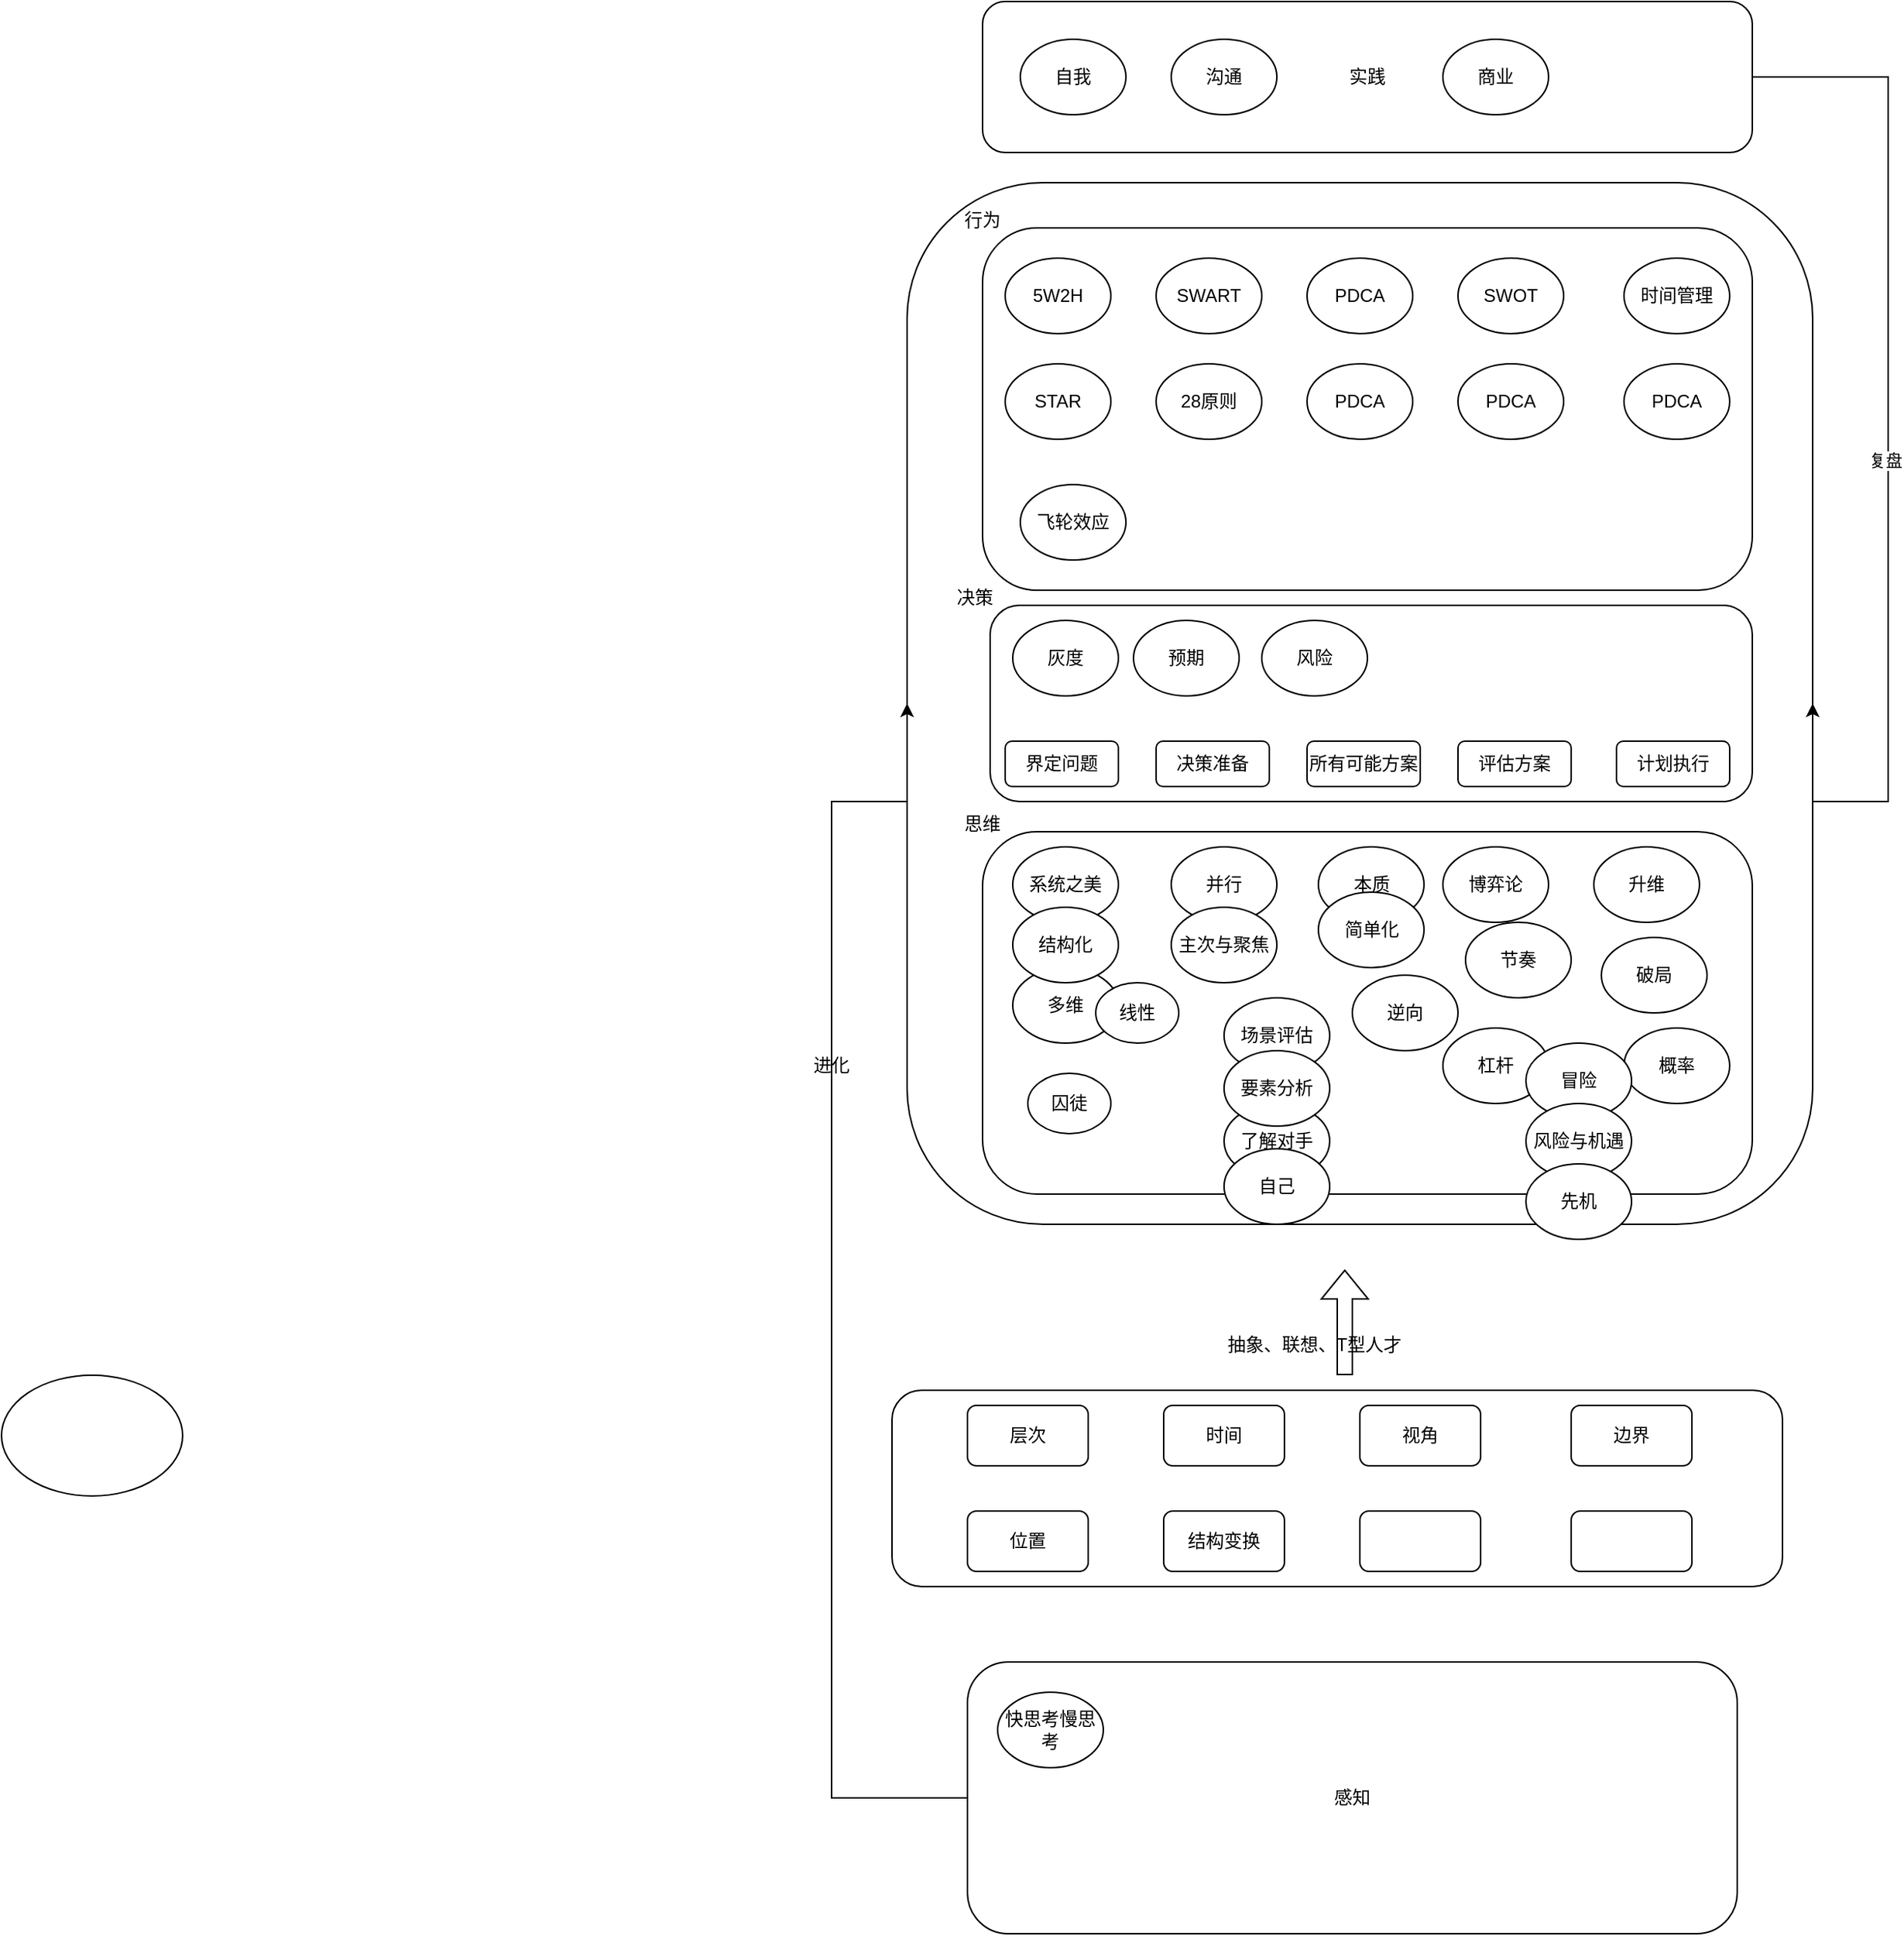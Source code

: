 <mxfile version="17.4.0" type="github">
  <diagram id="6t-HRYRo3RntBsjj9dX_" name="Page-1">
    <mxGraphModel dx="2249" dy="1969" grid="1" gridSize="10" guides="1" tooltips="1" connect="1" arrows="1" fold="1" page="1" pageScale="1" pageWidth="827" pageHeight="1169" math="0" shadow="0">
      <root>
        <mxCell id="0" />
        <mxCell id="1" parent="0" />
        <mxCell id="4zZC_BVY_g6dotP5J9YV-59" value="" style="rounded=1;whiteSpace=wrap;html=1;" vertex="1" parent="1">
          <mxGeometry x="150" y="530" width="590" height="130" as="geometry" />
        </mxCell>
        <mxCell id="4zZC_BVY_g6dotP5J9YV-17" value="" style="rounded=1;whiteSpace=wrap;html=1;" vertex="1" parent="1">
          <mxGeometry x="160" y="-270" width="600" height="690" as="geometry" />
        </mxCell>
        <mxCell id="4zZC_BVY_g6dotP5J9YV-1" value="层次" style="rounded=1;whiteSpace=wrap;html=1;" vertex="1" parent="1">
          <mxGeometry x="200" y="540" width="80" height="40" as="geometry" />
        </mxCell>
        <mxCell id="4zZC_BVY_g6dotP5J9YV-20" style="edgeStyle=orthogonalEdgeStyle;rounded=0;orthogonalLoop=1;jettySize=auto;html=1;exitX=0;exitY=0.5;exitDx=0;exitDy=0;entryX=0;entryY=0.5;entryDx=0;entryDy=0;" edge="1" parent="1" source="4zZC_BVY_g6dotP5J9YV-2" target="4zZC_BVY_g6dotP5J9YV-17">
          <mxGeometry relative="1" as="geometry">
            <Array as="points">
              <mxPoint x="110" y="800" />
              <mxPoint x="110" y="140" />
              <mxPoint x="160" y="140" />
            </Array>
          </mxGeometry>
        </mxCell>
        <mxCell id="4zZC_BVY_g6dotP5J9YV-2" value="感知" style="rounded=1;whiteSpace=wrap;html=1;" vertex="1" parent="1">
          <mxGeometry x="200" y="710" width="510" height="180" as="geometry" />
        </mxCell>
        <mxCell id="4zZC_BVY_g6dotP5J9YV-3" value="时间" style="rounded=1;whiteSpace=wrap;html=1;" vertex="1" parent="1">
          <mxGeometry x="330" y="540" width="80" height="40" as="geometry" />
        </mxCell>
        <mxCell id="4zZC_BVY_g6dotP5J9YV-4" value="视角" style="rounded=1;whiteSpace=wrap;html=1;" vertex="1" parent="1">
          <mxGeometry x="460" y="540" width="80" height="40" as="geometry" />
        </mxCell>
        <mxCell id="4zZC_BVY_g6dotP5J9YV-5" value="边界" style="rounded=1;whiteSpace=wrap;html=1;" vertex="1" parent="1">
          <mxGeometry x="600" y="540" width="80" height="40" as="geometry" />
        </mxCell>
        <mxCell id="4zZC_BVY_g6dotP5J9YV-6" value="" style="rounded=1;whiteSpace=wrap;html=1;" vertex="1" parent="1">
          <mxGeometry x="210" y="160" width="510" height="240" as="geometry" />
        </mxCell>
        <mxCell id="4zZC_BVY_g6dotP5J9YV-7" value="系统之美" style="ellipse;whiteSpace=wrap;html=1;" vertex="1" parent="1">
          <mxGeometry x="230" y="170" width="70" height="50" as="geometry" />
        </mxCell>
        <mxCell id="4zZC_BVY_g6dotP5J9YV-8" value="多维" style="ellipse;whiteSpace=wrap;html=1;" vertex="1" parent="1">
          <mxGeometry x="230" y="250" width="70" height="50" as="geometry" />
        </mxCell>
        <mxCell id="4zZC_BVY_g6dotP5J9YV-9" value="博弈论" style="ellipse;whiteSpace=wrap;html=1;" vertex="1" parent="1">
          <mxGeometry x="515" y="170" width="70" height="50" as="geometry" />
        </mxCell>
        <mxCell id="4zZC_BVY_g6dotP5J9YV-10" value="结构化" style="ellipse;whiteSpace=wrap;html=1;" vertex="1" parent="1">
          <mxGeometry x="230" y="210" width="70" height="50" as="geometry" />
        </mxCell>
        <mxCell id="4zZC_BVY_g6dotP5J9YV-11" value="" style="rounded=1;whiteSpace=wrap;html=1;" vertex="1" parent="1">
          <mxGeometry x="210" y="-240" width="510" height="240" as="geometry" />
        </mxCell>
        <mxCell id="4zZC_BVY_g6dotP5J9YV-12" value="思维" style="text;html=1;strokeColor=none;fillColor=none;align=center;verticalAlign=middle;whiteSpace=wrap;rounded=0;" vertex="1" parent="1">
          <mxGeometry x="180" y="140" width="60" height="30" as="geometry" />
        </mxCell>
        <mxCell id="4zZC_BVY_g6dotP5J9YV-13" value="行为" style="text;html=1;strokeColor=none;fillColor=none;align=center;verticalAlign=middle;whiteSpace=wrap;rounded=0;" vertex="1" parent="1">
          <mxGeometry x="180" y="-260" width="60" height="30" as="geometry" />
        </mxCell>
        <mxCell id="4zZC_BVY_g6dotP5J9YV-14" value="STAR" style="ellipse;whiteSpace=wrap;html=1;" vertex="1" parent="1">
          <mxGeometry x="225" y="-150" width="70" height="50" as="geometry" />
        </mxCell>
        <mxCell id="4zZC_BVY_g6dotP5J9YV-15" value="28原则" style="ellipse;whiteSpace=wrap;html=1;" vertex="1" parent="1">
          <mxGeometry x="325" y="-150" width="70" height="50" as="geometry" />
        </mxCell>
        <mxCell id="4zZC_BVY_g6dotP5J9YV-18" style="edgeStyle=orthogonalEdgeStyle;rounded=0;orthogonalLoop=1;jettySize=auto;html=1;exitX=1;exitY=0.5;exitDx=0;exitDy=0;entryX=1;entryY=0.5;entryDx=0;entryDy=0;" edge="1" parent="1" source="4zZC_BVY_g6dotP5J9YV-16" target="4zZC_BVY_g6dotP5J9YV-17">
          <mxGeometry relative="1" as="geometry">
            <Array as="points">
              <mxPoint x="810" y="-340" />
              <mxPoint x="810" y="140" />
              <mxPoint x="760" y="140" />
            </Array>
          </mxGeometry>
        </mxCell>
        <mxCell id="4zZC_BVY_g6dotP5J9YV-19" value="复盘" style="edgeLabel;html=1;align=center;verticalAlign=middle;resizable=0;points=[];" vertex="1" connectable="0" parent="4zZC_BVY_g6dotP5J9YV-18">
          <mxGeometry x="0.004" y="-2" relative="1" as="geometry">
            <mxPoint as="offset" />
          </mxGeometry>
        </mxCell>
        <mxCell id="4zZC_BVY_g6dotP5J9YV-16" value="实践" style="rounded=1;whiteSpace=wrap;html=1;" vertex="1" parent="1">
          <mxGeometry x="210" y="-390" width="510" height="100" as="geometry" />
        </mxCell>
        <mxCell id="4zZC_BVY_g6dotP5J9YV-21" value="进化" style="text;html=1;strokeColor=none;fillColor=none;align=center;verticalAlign=middle;whiteSpace=wrap;rounded=0;" vertex="1" parent="1">
          <mxGeometry x="80" y="300" width="60" height="30" as="geometry" />
        </mxCell>
        <mxCell id="4zZC_BVY_g6dotP5J9YV-22" value="自我" style="ellipse;whiteSpace=wrap;html=1;" vertex="1" parent="1">
          <mxGeometry x="235" y="-365" width="70" height="50" as="geometry" />
        </mxCell>
        <mxCell id="4zZC_BVY_g6dotP5J9YV-23" value="沟通" style="ellipse;whiteSpace=wrap;html=1;" vertex="1" parent="1">
          <mxGeometry x="335" y="-365" width="70" height="50" as="geometry" />
        </mxCell>
        <mxCell id="4zZC_BVY_g6dotP5J9YV-24" value="商业" style="ellipse;whiteSpace=wrap;html=1;" vertex="1" parent="1">
          <mxGeometry x="515" y="-365" width="70" height="50" as="geometry" />
        </mxCell>
        <mxCell id="4zZC_BVY_g6dotP5J9YV-25" value="" style="rounded=1;whiteSpace=wrap;html=1;" vertex="1" parent="1">
          <mxGeometry x="215" y="10" width="505" height="130" as="geometry" />
        </mxCell>
        <mxCell id="4zZC_BVY_g6dotP5J9YV-26" value="决策" style="text;html=1;strokeColor=none;fillColor=none;align=center;verticalAlign=middle;whiteSpace=wrap;rounded=0;" vertex="1" parent="1">
          <mxGeometry x="175" y="-10" width="60" height="30" as="geometry" />
        </mxCell>
        <mxCell id="4zZC_BVY_g6dotP5J9YV-27" value="灰度" style="ellipse;whiteSpace=wrap;html=1;" vertex="1" parent="1">
          <mxGeometry x="230" y="20" width="70" height="50" as="geometry" />
        </mxCell>
        <mxCell id="4zZC_BVY_g6dotP5J9YV-28" value="飞轮效应" style="ellipse;whiteSpace=wrap;html=1;" vertex="1" parent="1">
          <mxGeometry x="235" y="-70" width="70" height="50" as="geometry" />
        </mxCell>
        <mxCell id="4zZC_BVY_g6dotP5J9YV-30" value="PDCA" style="ellipse;whiteSpace=wrap;html=1;" vertex="1" parent="1">
          <mxGeometry x="425" y="-150" width="70" height="50" as="geometry" />
        </mxCell>
        <mxCell id="4zZC_BVY_g6dotP5J9YV-31" value="PDCA" style="ellipse;whiteSpace=wrap;html=1;" vertex="1" parent="1">
          <mxGeometry x="525" y="-150" width="70" height="50" as="geometry" />
        </mxCell>
        <mxCell id="4zZC_BVY_g6dotP5J9YV-32" value="PDCA" style="ellipse;whiteSpace=wrap;html=1;" vertex="1" parent="1">
          <mxGeometry x="635" y="-150" width="70" height="50" as="geometry" />
        </mxCell>
        <mxCell id="4zZC_BVY_g6dotP5J9YV-33" value="5W2H" style="ellipse;whiteSpace=wrap;html=1;" vertex="1" parent="1">
          <mxGeometry x="225" y="-220" width="70" height="50" as="geometry" />
        </mxCell>
        <mxCell id="4zZC_BVY_g6dotP5J9YV-34" value="SWART" style="ellipse;whiteSpace=wrap;html=1;" vertex="1" parent="1">
          <mxGeometry x="325" y="-220" width="70" height="50" as="geometry" />
        </mxCell>
        <mxCell id="4zZC_BVY_g6dotP5J9YV-35" value="PDCA" style="ellipse;whiteSpace=wrap;html=1;" vertex="1" parent="1">
          <mxGeometry x="425" y="-220" width="70" height="50" as="geometry" />
        </mxCell>
        <mxCell id="4zZC_BVY_g6dotP5J9YV-36" value="SWOT" style="ellipse;whiteSpace=wrap;html=1;" vertex="1" parent="1">
          <mxGeometry x="525" y="-220" width="70" height="50" as="geometry" />
        </mxCell>
        <mxCell id="4zZC_BVY_g6dotP5J9YV-37" value="时间管理" style="ellipse;whiteSpace=wrap;html=1;" vertex="1" parent="1">
          <mxGeometry x="635" y="-220" width="70" height="50" as="geometry" />
        </mxCell>
        <mxCell id="4zZC_BVY_g6dotP5J9YV-38" value="并行" style="ellipse;whiteSpace=wrap;html=1;" vertex="1" parent="1">
          <mxGeometry x="335" y="170" width="70" height="50" as="geometry" />
        </mxCell>
        <mxCell id="4zZC_BVY_g6dotP5J9YV-39" value="主次与聚焦" style="ellipse;whiteSpace=wrap;html=1;" vertex="1" parent="1">
          <mxGeometry x="335" y="210" width="70" height="50" as="geometry" />
        </mxCell>
        <mxCell id="4zZC_BVY_g6dotP5J9YV-40" value="界定问题" style="rounded=1;whiteSpace=wrap;html=1;" vertex="1" parent="1">
          <mxGeometry x="225" y="100" width="75" height="30" as="geometry" />
        </mxCell>
        <mxCell id="4zZC_BVY_g6dotP5J9YV-41" value="决策准备" style="rounded=1;whiteSpace=wrap;html=1;" vertex="1" parent="1">
          <mxGeometry x="325" y="100" width="75" height="30" as="geometry" />
        </mxCell>
        <mxCell id="4zZC_BVY_g6dotP5J9YV-42" value="所有可能方案" style="rounded=1;whiteSpace=wrap;html=1;" vertex="1" parent="1">
          <mxGeometry x="425" y="100" width="75" height="30" as="geometry" />
        </mxCell>
        <mxCell id="4zZC_BVY_g6dotP5J9YV-43" value="评估方案" style="rounded=1;whiteSpace=wrap;html=1;" vertex="1" parent="1">
          <mxGeometry x="525" y="100" width="75" height="30" as="geometry" />
        </mxCell>
        <mxCell id="4zZC_BVY_g6dotP5J9YV-44" value="计划执行" style="rounded=1;whiteSpace=wrap;html=1;" vertex="1" parent="1">
          <mxGeometry x="630" y="100" width="75" height="30" as="geometry" />
        </mxCell>
        <mxCell id="4zZC_BVY_g6dotP5J9YV-46" value="位置" style="rounded=1;whiteSpace=wrap;html=1;" vertex="1" parent="1">
          <mxGeometry x="200" y="610" width="80" height="40" as="geometry" />
        </mxCell>
        <mxCell id="4zZC_BVY_g6dotP5J9YV-47" value="结构变换" style="rounded=1;whiteSpace=wrap;html=1;" vertex="1" parent="1">
          <mxGeometry x="330" y="610" width="80" height="40" as="geometry" />
        </mxCell>
        <mxCell id="4zZC_BVY_g6dotP5J9YV-48" value="" style="rounded=1;whiteSpace=wrap;html=1;" vertex="1" parent="1">
          <mxGeometry x="460" y="610" width="80" height="40" as="geometry" />
        </mxCell>
        <mxCell id="4zZC_BVY_g6dotP5J9YV-49" value="" style="rounded=1;whiteSpace=wrap;html=1;" vertex="1" parent="1">
          <mxGeometry x="600" y="610" width="80" height="40" as="geometry" />
        </mxCell>
        <mxCell id="4zZC_BVY_g6dotP5J9YV-50" value="升维" style="ellipse;whiteSpace=wrap;html=1;" vertex="1" parent="1">
          <mxGeometry x="615" y="170" width="70" height="50" as="geometry" />
        </mxCell>
        <mxCell id="4zZC_BVY_g6dotP5J9YV-52" value="" style="ellipse;whiteSpace=wrap;html=1;" vertex="1" parent="1">
          <mxGeometry x="-440" y="520" width="120" height="80" as="geometry" />
        </mxCell>
        <mxCell id="4zZC_BVY_g6dotP5J9YV-53" value="快思考慢思考" style="ellipse;whiteSpace=wrap;html=1;" vertex="1" parent="1">
          <mxGeometry x="220" y="730" width="70" height="50" as="geometry" />
        </mxCell>
        <mxCell id="4zZC_BVY_g6dotP5J9YV-54" value="破局" style="ellipse;whiteSpace=wrap;html=1;" vertex="1" parent="1">
          <mxGeometry x="620" y="230" width="70" height="50" as="geometry" />
        </mxCell>
        <mxCell id="4zZC_BVY_g6dotP5J9YV-55" value="线性" style="ellipse;whiteSpace=wrap;html=1;" vertex="1" parent="1">
          <mxGeometry x="285" y="260" width="55" height="40" as="geometry" />
        </mxCell>
        <mxCell id="4zZC_BVY_g6dotP5J9YV-56" value="逆向" style="ellipse;whiteSpace=wrap;html=1;" vertex="1" parent="1">
          <mxGeometry x="455" y="255" width="70" height="50" as="geometry" />
        </mxCell>
        <mxCell id="4zZC_BVY_g6dotP5J9YV-57" value="杠杆" style="ellipse;whiteSpace=wrap;html=1;" vertex="1" parent="1">
          <mxGeometry x="515" y="290" width="70" height="50" as="geometry" />
        </mxCell>
        <mxCell id="4zZC_BVY_g6dotP5J9YV-58" value="概率" style="ellipse;whiteSpace=wrap;html=1;" vertex="1" parent="1">
          <mxGeometry x="635" y="290" width="70" height="50" as="geometry" />
        </mxCell>
        <mxCell id="4zZC_BVY_g6dotP5J9YV-60" value="" style="shape=flexArrow;endArrow=classic;html=1;rounded=0;" edge="1" parent="1">
          <mxGeometry width="50" height="50" relative="1" as="geometry">
            <mxPoint x="450" y="520" as="sourcePoint" />
            <mxPoint x="450" y="450" as="targetPoint" />
          </mxGeometry>
        </mxCell>
        <mxCell id="4zZC_BVY_g6dotP5J9YV-61" value="抽象、联想、T型人才" style="text;html=1;strokeColor=none;fillColor=none;align=center;verticalAlign=middle;whiteSpace=wrap;rounded=0;" vertex="1" parent="1">
          <mxGeometry x="295" y="480" width="270" height="40" as="geometry" />
        </mxCell>
        <mxCell id="4zZC_BVY_g6dotP5J9YV-62" value="了解对手" style="ellipse;whiteSpace=wrap;html=1;" vertex="1" parent="1">
          <mxGeometry x="370" y="340" width="70" height="50" as="geometry" />
        </mxCell>
        <mxCell id="4zZC_BVY_g6dotP5J9YV-63" value="场景评估" style="ellipse;whiteSpace=wrap;html=1;" vertex="1" parent="1">
          <mxGeometry x="370" y="270" width="70" height="50" as="geometry" />
        </mxCell>
        <mxCell id="4zZC_BVY_g6dotP5J9YV-64" value="要素分析" style="ellipse;whiteSpace=wrap;html=1;" vertex="1" parent="1">
          <mxGeometry x="370" y="305" width="70" height="50" as="geometry" />
        </mxCell>
        <mxCell id="4zZC_BVY_g6dotP5J9YV-65" value="自己" style="ellipse;whiteSpace=wrap;html=1;" vertex="1" parent="1">
          <mxGeometry x="370" y="370" width="70" height="50" as="geometry" />
        </mxCell>
        <mxCell id="4zZC_BVY_g6dotP5J9YV-66" value="冒险" style="ellipse;whiteSpace=wrap;html=1;" vertex="1" parent="1">
          <mxGeometry x="570" y="300" width="70" height="50" as="geometry" />
        </mxCell>
        <mxCell id="4zZC_BVY_g6dotP5J9YV-67" value="风险与机遇" style="ellipse;whiteSpace=wrap;html=1;" vertex="1" parent="1">
          <mxGeometry x="570" y="340" width="70" height="50" as="geometry" />
        </mxCell>
        <mxCell id="4zZC_BVY_g6dotP5J9YV-68" value="本质" style="ellipse;whiteSpace=wrap;html=1;" vertex="1" parent="1">
          <mxGeometry x="432.5" y="170" width="70" height="50" as="geometry" />
        </mxCell>
        <mxCell id="4zZC_BVY_g6dotP5J9YV-69" value="简单化" style="ellipse;whiteSpace=wrap;html=1;" vertex="1" parent="1">
          <mxGeometry x="432.5" y="200" width="70" height="50" as="geometry" />
        </mxCell>
        <mxCell id="4zZC_BVY_g6dotP5J9YV-70" value="先机" style="ellipse;whiteSpace=wrap;html=1;" vertex="1" parent="1">
          <mxGeometry x="570" y="380" width="70" height="50" as="geometry" />
        </mxCell>
        <mxCell id="4zZC_BVY_g6dotP5J9YV-71" value="节奏" style="ellipse;whiteSpace=wrap;html=1;" vertex="1" parent="1">
          <mxGeometry x="530" y="220" width="70" height="50" as="geometry" />
        </mxCell>
        <mxCell id="4zZC_BVY_g6dotP5J9YV-72" value="囚徒" style="ellipse;whiteSpace=wrap;html=1;" vertex="1" parent="1">
          <mxGeometry x="240" y="320" width="55" height="40" as="geometry" />
        </mxCell>
        <mxCell id="4zZC_BVY_g6dotP5J9YV-73" value="预期" style="ellipse;whiteSpace=wrap;html=1;" vertex="1" parent="1">
          <mxGeometry x="310" y="20" width="70" height="50" as="geometry" />
        </mxCell>
        <mxCell id="4zZC_BVY_g6dotP5J9YV-74" value="风险" style="ellipse;whiteSpace=wrap;html=1;" vertex="1" parent="1">
          <mxGeometry x="395" y="20" width="70" height="50" as="geometry" />
        </mxCell>
      </root>
    </mxGraphModel>
  </diagram>
</mxfile>
